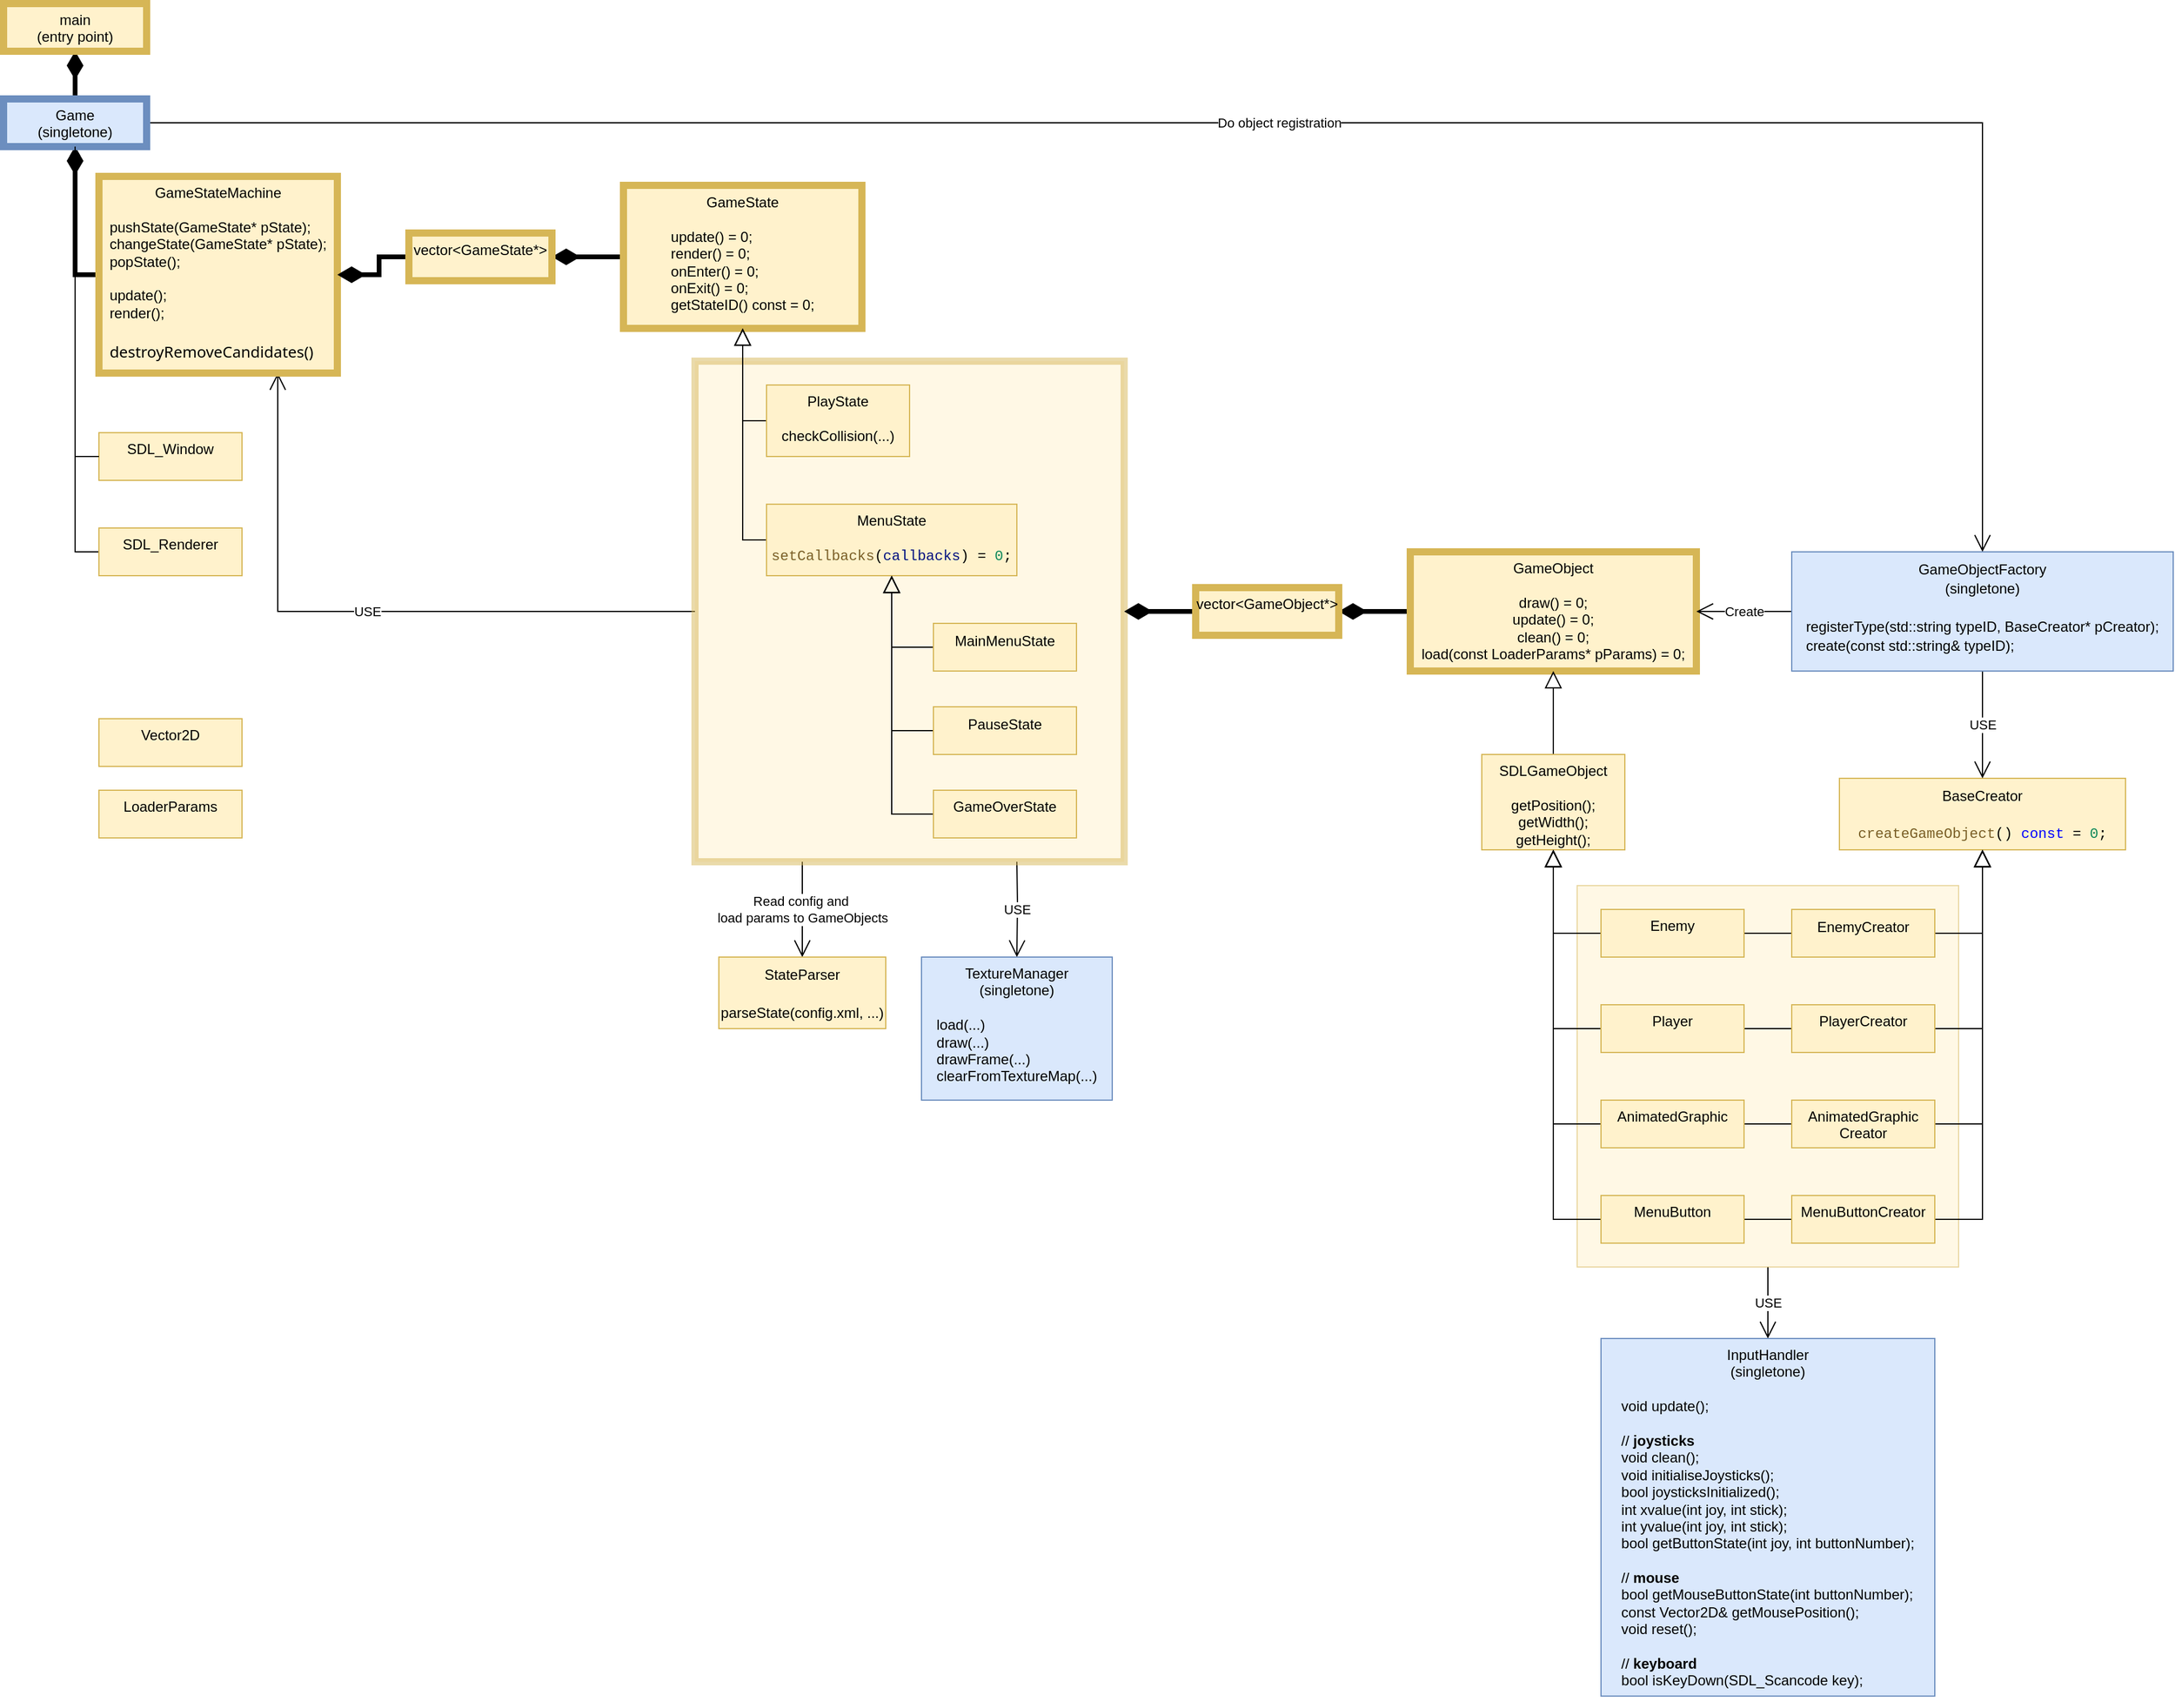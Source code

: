 <mxfile version="16.1.2" type="device"><diagram id="LA7euf2aVp48nYO8RK_O" name="Page-1"><mxGraphModel dx="2462" dy="1225" grid="1" gridSize="10" guides="1" tooltips="1" connect="1" arrows="1" fold="1" page="0" pageScale="1" pageWidth="850" pageHeight="1100" math="0" shadow="0"><root><mxCell id="0"/><mxCell id="1" parent="0"/><mxCell id="1Dob-nc-KpZ6TdtaQt0B-29" value="USE" style="edgeStyle=orthogonalEdgeStyle;rounded=0;orthogonalLoop=1;jettySize=auto;html=1;endArrow=open;endFill=0;startSize=12;endSize=12;" parent="1" source="1Dob-nc-KpZ6TdtaQt0B-22" target="FZZk_JjuNckNoN8LmnWY-23" edge="1"><mxGeometry relative="1" as="geometry"/></mxCell><mxCell id="1Dob-nc-KpZ6TdtaQt0B-22" value="" style="rounded=0;whiteSpace=wrap;html=1;verticalAlign=top;fillColor=#fff2cc;strokeColor=#d6b656;opacity=50;" parent="1" vertex="1"><mxGeometry x="1240" y="780" width="320" height="320" as="geometry"/></mxCell><mxCell id="3Duap0z8Kj3BCYYYyMSb-13" value="USE" style="edgeStyle=orthogonalEdgeStyle;rounded=0;orthogonalLoop=1;jettySize=auto;html=1;endArrow=open;endFill=0;startSize=12;endSize=12;" parent="1" target="FZZk_JjuNckNoN8LmnWY-24" edge="1"><mxGeometry relative="1" as="geometry"><mxPoint x="770" y="760" as="sourcePoint"/></mxGeometry></mxCell><mxCell id="3Duap0z8Kj3BCYYYyMSb-21" value="USE" style="edgeStyle=orthogonalEdgeStyle;rounded=0;orthogonalLoop=1;jettySize=auto;html=1;exitX=0;exitY=0.5;exitDx=0;exitDy=0;entryX=0.75;entryY=1;entryDx=0;entryDy=0;endArrow=open;endFill=0;startSize=12;endSize=12;" parent="1" source="3Duap0z8Kj3BCYYYyMSb-12" target="FZZk_JjuNckNoN8LmnWY-2" edge="1"><mxGeometry relative="1" as="geometry"/></mxCell><mxCell id="1Dob-nc-KpZ6TdtaQt0B-33" value="Read config and&amp;nbsp;&lt;br&gt;load params to GameObjects" style="edgeStyle=orthogonalEdgeStyle;rounded=0;jumpSize=6;orthogonalLoop=1;jettySize=auto;html=1;exitX=0.25;exitY=1;exitDx=0;exitDy=0;entryX=0.5;entryY=0;entryDx=0;entryDy=0;endArrow=open;endFill=0;strokeWidth=1;startSize=12;endSize=12;" parent="1" source="3Duap0z8Kj3BCYYYyMSb-12" target="1Dob-nc-KpZ6TdtaQt0B-32" edge="1"><mxGeometry relative="1" as="geometry"/></mxCell><mxCell id="3Duap0z8Kj3BCYYYyMSb-12" value="" style="rounded=0;whiteSpace=wrap;html=1;verticalAlign=top;fillColor=#fff2cc;strokeColor=#d6b656;opacity=50;strokeWidth=6;" parent="1" vertex="1"><mxGeometry x="500" y="340" width="360" height="420" as="geometry"/></mxCell><mxCell id="FZZk_JjuNckNoN8LmnWY-1" style="edgeStyle=orthogonalEdgeStyle;rounded=0;orthogonalLoop=1;jettySize=auto;html=1;entryX=0.5;entryY=1;entryDx=0;entryDy=0;endArrow=diamondThin;endFill=1;jumpSize=6;endSize=12;startSize=12;exitX=0;exitY=0.5;exitDx=0;exitDy=0;strokeWidth=4;" parent="1" source="FZZk_JjuNckNoN8LmnWY-2" target="FZZk_JjuNckNoN8LmnWY-9" edge="1"><mxGeometry relative="1" as="geometry"><mxPoint x="-90" y="260" as="sourcePoint"/></mxGeometry></mxCell><mxCell id="FZZk_JjuNckNoN8LmnWY-2" value="GameStateMachine&lt;br&gt;&lt;br&gt;&lt;div style=&quot;text-align: left&quot;&gt;pushState(GameState* pState);&lt;/div&gt;&lt;div style=&quot;text-align: left&quot;&gt;changeState(GameState* pState);&lt;/div&gt;&lt;div style=&quot;text-align: left&quot;&gt;popState();&lt;/div&gt;&lt;div style=&quot;text-align: left&quot;&gt;&lt;br&gt;&lt;/div&gt;&lt;div style=&quot;text-align: left&quot;&gt;update();&lt;/div&gt;&lt;div style=&quot;text-align: left&quot;&gt;render();&lt;/div&gt;&lt;div style=&quot;text-align: left&quot;&gt;&lt;br&gt;&lt;/div&gt;&lt;div style=&quot;text-align: left&quot;&gt;&lt;div style=&quot;font-family: &amp;#34;segoe wpc&amp;#34; , &amp;#34;segoe ui&amp;#34; , sans-serif , &amp;#34;consolas&amp;#34; , &amp;#34;courier new&amp;#34; , monospace ; font-size: 13px ; line-height: 20px&quot;&gt;destroyRemoveCandidates()&lt;/div&gt;&lt;/div&gt;" style="rounded=0;whiteSpace=wrap;html=1;verticalAlign=top;fillColor=#fff2cc;strokeColor=#d6b656;strokeWidth=6;" parent="1" vertex="1"><mxGeometry y="185" width="200" height="165" as="geometry"/></mxCell><mxCell id="FZZk_JjuNckNoN8LmnWY-3" value="SDL_Window" style="rounded=0;whiteSpace=wrap;html=1;verticalAlign=top;fillColor=#fff2cc;strokeColor=#d6b656;" parent="1" vertex="1"><mxGeometry y="400" width="120" height="40" as="geometry"/></mxCell><mxCell id="FZZk_JjuNckNoN8LmnWY-4" style="edgeStyle=orthogonalEdgeStyle;rounded=0;jumpSize=6;orthogonalLoop=1;jettySize=auto;html=1;exitX=0;exitY=0.5;exitDx=0;exitDy=0;entryX=0.5;entryY=1;entryDx=0;entryDy=0;endArrow=diamondThin;endFill=1;startSize=12;endSize=12;" parent="1" source="FZZk_JjuNckNoN8LmnWY-5" target="FZZk_JjuNckNoN8LmnWY-9" edge="1"><mxGeometry relative="1" as="geometry"/></mxCell><mxCell id="FZZk_JjuNckNoN8LmnWY-5" value="SDL_Renderer" style="rounded=0;whiteSpace=wrap;html=1;verticalAlign=top;fillColor=#fff2cc;strokeColor=#d6b656;" parent="1" vertex="1"><mxGeometry y="480" width="120" height="40" as="geometry"/></mxCell><mxCell id="FZZk_JjuNckNoN8LmnWY-8" style="edgeStyle=orthogonalEdgeStyle;rounded=0;jumpSize=6;orthogonalLoop=1;jettySize=auto;html=1;exitX=0.5;exitY=0;exitDx=0;exitDy=0;entryX=0.5;entryY=1;entryDx=0;entryDy=0;endArrow=diamondThin;endFill=1;startSize=12;endSize=12;strokeWidth=4;" parent="1" source="FZZk_JjuNckNoN8LmnWY-9" target="FZZk_JjuNckNoN8LmnWY-35" edge="1"><mxGeometry relative="1" as="geometry"/></mxCell><mxCell id="1Dob-nc-KpZ6TdtaQt0B-13" value="Do object registration" style="edgeStyle=orthogonalEdgeStyle;rounded=0;orthogonalLoop=1;jettySize=auto;html=1;exitX=1;exitY=0.5;exitDx=0;exitDy=0;entryX=0.5;entryY=0;entryDx=0;entryDy=0;endArrow=open;endFill=0;startSize=12;endSize=12;" parent="1" source="FZZk_JjuNckNoN8LmnWY-9" target="1Dob-nc-KpZ6TdtaQt0B-10" edge="1"><mxGeometry relative="1" as="geometry"/></mxCell><mxCell id="FZZk_JjuNckNoN8LmnWY-9" value="Game&lt;br&gt;(singletone)" style="rounded=0;whiteSpace=wrap;html=1;verticalAlign=top;fillColor=#dae8fc;strokeColor=#6c8ebf;strokeWidth=6;" parent="1" vertex="1"><mxGeometry x="-80" y="120" width="120" height="40" as="geometry"/></mxCell><mxCell id="FZZk_JjuNckNoN8LmnWY-10" value="" style="edgeStyle=orthogonalEdgeStyle;rounded=0;jumpSize=6;orthogonalLoop=1;jettySize=auto;html=1;exitX=0;exitY=0.5;exitDx=0;exitDy=0;endArrow=none;endFill=1;startSize=12;endSize=12;" parent="1" source="FZZk_JjuNckNoN8LmnWY-3" target="FZZk_JjuNckNoN8LmnWY-9" edge="1"><mxGeometry relative="1" as="geometry"><mxPoint x="-20" y="120" as="targetPoint"/><mxPoint y="300" as="sourcePoint"/></mxGeometry></mxCell><mxCell id="FZZk_JjuNckNoN8LmnWY-11" style="edgeStyle=orthogonalEdgeStyle;rounded=0;jumpSize=6;orthogonalLoop=1;jettySize=auto;html=1;exitX=0;exitY=0.5;exitDx=0;exitDy=0;endArrow=diamondThin;endFill=1;startSize=12;endSize=12;strokeWidth=4;" parent="1" source="FZZk_JjuNckNoN8LmnWY-12" target="3Duap0z8Kj3BCYYYyMSb-3" edge="1"><mxGeometry relative="1" as="geometry"><mxPoint x="1040" y="430" as="targetPoint"/></mxGeometry></mxCell><mxCell id="FZZk_JjuNckNoN8LmnWY-12" value="GameObject&lt;br&gt;&lt;br&gt;&lt;div&gt;draw() = 0;&lt;/div&gt;&lt;div&gt;update() = 0;&lt;/div&gt;&lt;div&gt;clean() = 0;&lt;/div&gt;&lt;div&gt;load(const LoaderParams* pParams) = 0;&lt;br&gt;&lt;/div&gt;" style="rounded=0;whiteSpace=wrap;html=1;verticalAlign=top;fillColor=#fff2cc;strokeColor=#d6b656;strokeWidth=6;" parent="1" vertex="1"><mxGeometry x="1100" y="500" width="240" height="100" as="geometry"/></mxCell><mxCell id="FZZk_JjuNckNoN8LmnWY-13" style="edgeStyle=orthogonalEdgeStyle;rounded=0;jumpSize=6;orthogonalLoop=1;jettySize=auto;html=1;exitX=0.5;exitY=0;exitDx=0;exitDy=0;endArrow=block;endFill=0;startSize=12;endSize=12;entryX=0.5;entryY=1;entryDx=0;entryDy=0;" parent="1" source="FZZk_JjuNckNoN8LmnWY-17" target="FZZk_JjuNckNoN8LmnWY-12" edge="1"><mxGeometry relative="1" as="geometry"><mxPoint x="1260" y="620" as="targetPoint"/></mxGeometry></mxCell><mxCell id="FZZk_JjuNckNoN8LmnWY-17" value="SDLGameObject&lt;br&gt;&lt;br&gt;&lt;div&gt;getPosition();&lt;/div&gt;&lt;div&gt;getWidth();&lt;/div&gt;&lt;div&gt;getHeight();&lt;/div&gt;&lt;div&gt;&lt;br&gt;&lt;/div&gt;" style="rounded=0;whiteSpace=wrap;html=1;verticalAlign=top;fillColor=#fff2cc;strokeColor=#d6b656;" parent="1" vertex="1"><mxGeometry x="1160" y="670" width="120" height="80" as="geometry"/></mxCell><mxCell id="FZZk_JjuNckNoN8LmnWY-18" style="edgeStyle=orthogonalEdgeStyle;rounded=0;jumpSize=6;orthogonalLoop=1;jettySize=auto;html=1;exitX=0;exitY=0.5;exitDx=0;exitDy=0;endArrow=block;endFill=0;startSize=12;endSize=12;" parent="1" source="FZZk_JjuNckNoN8LmnWY-19" target="FZZk_JjuNckNoN8LmnWY-17" edge="1"><mxGeometry relative="1" as="geometry"/></mxCell><mxCell id="1Dob-nc-KpZ6TdtaQt0B-25" style="edgeStyle=orthogonalEdgeStyle;rounded=0;orthogonalLoop=1;jettySize=auto;html=1;exitX=1;exitY=0.5;exitDx=0;exitDy=0;entryX=0;entryY=0.5;entryDx=0;entryDy=0;endArrow=none;endFill=0;" parent="1" source="FZZk_JjuNckNoN8LmnWY-19" target="1Dob-nc-KpZ6TdtaQt0B-14" edge="1"><mxGeometry relative="1" as="geometry"/></mxCell><mxCell id="FZZk_JjuNckNoN8LmnWY-19" value="Enemy" style="rounded=0;whiteSpace=wrap;html=1;verticalAlign=top;fillColor=#fff2cc;strokeColor=#d6b656;" parent="1" vertex="1"><mxGeometry x="1260" y="800" width="120" height="40" as="geometry"/></mxCell><mxCell id="FZZk_JjuNckNoN8LmnWY-20" style="edgeStyle=orthogonalEdgeStyle;rounded=0;jumpSize=6;orthogonalLoop=1;jettySize=auto;html=1;exitX=0;exitY=0.5;exitDx=0;exitDy=0;entryX=0.5;entryY=1;entryDx=0;entryDy=0;endArrow=block;endFill=0;startSize=12;endSize=12;" parent="1" source="FZZk_JjuNckNoN8LmnWY-22" target="FZZk_JjuNckNoN8LmnWY-17" edge="1"><mxGeometry relative="1" as="geometry"/></mxCell><mxCell id="1Dob-nc-KpZ6TdtaQt0B-26" style="edgeStyle=orthogonalEdgeStyle;rounded=0;orthogonalLoop=1;jettySize=auto;html=1;exitX=1;exitY=0.5;exitDx=0;exitDy=0;endArrow=none;endFill=0;" parent="1" source="FZZk_JjuNckNoN8LmnWY-22" target="1Dob-nc-KpZ6TdtaQt0B-16" edge="1"><mxGeometry relative="1" as="geometry"/></mxCell><mxCell id="FZZk_JjuNckNoN8LmnWY-22" value="Player" style="rounded=0;whiteSpace=wrap;html=1;verticalAlign=top;fillColor=#fff2cc;strokeColor=#d6b656;" parent="1" vertex="1"><mxGeometry x="1260" y="880" width="120" height="40" as="geometry"/></mxCell><mxCell id="FZZk_JjuNckNoN8LmnWY-23" value="InputHandler&lt;br&gt;(singletone)&lt;br&gt;&lt;br&gt;&lt;div style=&quot;text-align: left&quot;&gt;void update();&lt;/div&gt;&lt;div style=&quot;text-align: left&quot;&gt;&lt;br&gt;&lt;/div&gt;&lt;div style=&quot;text-align: left&quot;&gt;// &lt;b&gt;joysticks&lt;/b&gt;&lt;/div&gt;&lt;div style=&quot;text-align: left&quot;&gt;void clean();&lt;/div&gt;&lt;div style=&quot;text-align: left&quot;&gt;void initialiseJoysticks();&lt;/div&gt;&lt;div style=&quot;text-align: left&quot;&gt;bool joysticksInitialized();&lt;/div&gt;&lt;div style=&quot;text-align: left&quot;&gt;int xvalue(int joy, int stick);&lt;/div&gt;&lt;div style=&quot;text-align: left&quot;&gt;int yvalue(int joy, int stick);&lt;/div&gt;&lt;div style=&quot;text-align: left&quot;&gt;bool getButtonState(int joy, int buttonNumber);&lt;/div&gt;&lt;div style=&quot;text-align: left&quot;&gt;&lt;br&gt;&lt;/div&gt;&lt;div style=&quot;text-align: left&quot;&gt;// &lt;b&gt;mouse&lt;/b&gt;&lt;/div&gt;&lt;div style=&quot;text-align: left&quot;&gt;bool getMouseButtonState(int buttonNumber);&lt;/div&gt;&lt;div style=&quot;text-align: left&quot;&gt;const Vector2D&amp;amp; getMousePosition();&lt;/div&gt;&lt;div style=&quot;text-align: left&quot;&gt;void reset();&lt;/div&gt;&lt;div style=&quot;text-align: left&quot;&gt;&lt;br&gt;&lt;/div&gt;&lt;div style=&quot;text-align: left&quot;&gt;// &lt;b&gt;keyboard&lt;/b&gt;&lt;/div&gt;&lt;div style=&quot;text-align: left&quot;&gt;bool isKeyDown(SDL_Scancode key);&lt;/div&gt;&lt;div style=&quot;text-align: left&quot;&gt;&lt;br&gt;&lt;/div&gt;" style="rounded=0;whiteSpace=wrap;html=1;verticalAlign=top;fillColor=#dae8fc;strokeColor=#6c8ebf;" parent="1" vertex="1"><mxGeometry x="1260" y="1160" width="280" height="300" as="geometry"/></mxCell><mxCell id="FZZk_JjuNckNoN8LmnWY-24" value="TextureManager&lt;br&gt;(singletone)&lt;br&gt;&lt;br&gt;&lt;div style=&quot;text-align: left&quot;&gt;&lt;span&gt;load(...)&lt;/span&gt;&lt;/div&gt;&lt;div style=&quot;text-align: left&quot;&gt;&lt;span&gt;draw(...)&lt;/span&gt;&lt;/div&gt;&lt;div style=&quot;text-align: left&quot;&gt;&lt;span&gt;drawFrame(...)&lt;/span&gt;&lt;/div&gt;&lt;div style=&quot;text-align: left&quot;&gt;&lt;span&gt;clearFromTextureMap(...)&lt;/span&gt;&lt;/div&gt;" style="rounded=0;whiteSpace=wrap;html=1;verticalAlign=top;fillColor=#dae8fc;strokeColor=#6c8ebf;" parent="1" vertex="1"><mxGeometry x="690" y="840" width="160" height="120" as="geometry"/></mxCell><mxCell id="FZZk_JjuNckNoN8LmnWY-25" style="edgeStyle=orthogonalEdgeStyle;rounded=0;jumpSize=6;orthogonalLoop=1;jettySize=auto;html=1;exitX=0;exitY=0.5;exitDx=0;exitDy=0;entryX=1;entryY=0.5;entryDx=0;entryDy=0;endArrow=diamondThin;endFill=1;startSize=12;endSize=12;strokeWidth=4;" parent="1" source="FZZk_JjuNckNoN8LmnWY-26" target="FZZk_JjuNckNoN8LmnWY-28" edge="1"><mxGeometry relative="1" as="geometry"/></mxCell><mxCell id="FZZk_JjuNckNoN8LmnWY-26" value="GameState&lt;br&gt;&lt;br&gt;&lt;div style=&quot;text-align: left&quot;&gt;update() = 0;&lt;/div&gt;&lt;div style=&quot;text-align: left&quot;&gt;render() = 0;&lt;/div&gt;&lt;div style=&quot;text-align: left&quot;&gt;onEnter() = 0;&lt;/div&gt;&lt;div style=&quot;text-align: left&quot;&gt;onExit() = 0;&lt;/div&gt;&lt;div style=&quot;text-align: left&quot;&gt;getStateID() const = 0;&lt;/div&gt;&lt;div style=&quot;text-align: left&quot;&gt;&lt;br&gt;&lt;/div&gt;" style="rounded=0;whiteSpace=wrap;html=1;verticalAlign=top;fillColor=#fff2cc;strokeColor=#d6b656;strokeWidth=6;" parent="1" vertex="1"><mxGeometry x="440" y="192.5" width="200" height="120" as="geometry"/></mxCell><mxCell id="FZZk_JjuNckNoN8LmnWY-27" style="edgeStyle=orthogonalEdgeStyle;rounded=0;jumpSize=6;orthogonalLoop=1;jettySize=auto;html=1;exitX=0;exitY=0.5;exitDx=0;exitDy=0;entryX=1;entryY=0.5;entryDx=0;entryDy=0;endArrow=diamondThin;endFill=1;startSize=12;endSize=12;strokeWidth=4;" parent="1" source="FZZk_JjuNckNoN8LmnWY-28" target="FZZk_JjuNckNoN8LmnWY-2" edge="1"><mxGeometry relative="1" as="geometry"/></mxCell><mxCell id="FZZk_JjuNckNoN8LmnWY-28" value="vector&amp;lt;GameState*&amp;gt;" style="rounded=0;whiteSpace=wrap;html=1;verticalAlign=top;fillColor=#fff2cc;strokeColor=#d6b656;strokeWidth=6;" parent="1" vertex="1"><mxGeometry x="260" y="232.5" width="120" height="40" as="geometry"/></mxCell><mxCell id="FZZk_JjuNckNoN8LmnWY-30" value="LoaderParams" style="rounded=0;whiteSpace=wrap;html=1;verticalAlign=top;fillColor=#fff2cc;strokeColor=#d6b656;" parent="1" vertex="1"><mxGeometry y="700" width="120" height="40" as="geometry"/></mxCell><mxCell id="FZZk_JjuNckNoN8LmnWY-31" style="edgeStyle=orthogonalEdgeStyle;rounded=0;jumpSize=6;orthogonalLoop=1;jettySize=auto;html=1;exitX=0;exitY=0.5;exitDx=0;exitDy=0;entryX=0.5;entryY=1;entryDx=0;entryDy=0;endArrow=block;endFill=0;startSize=12;endSize=12;" parent="1" source="FZZk_JjuNckNoN8LmnWY-32" target="FZZk_JjuNckNoN8LmnWY-26" edge="1"><mxGeometry relative="1" as="geometry"/></mxCell><mxCell id="FZZk_JjuNckNoN8LmnWY-33" style="edgeStyle=orthogonalEdgeStyle;rounded=0;jumpSize=6;orthogonalLoop=1;jettySize=auto;html=1;exitX=0;exitY=0.5;exitDx=0;exitDy=0;endArrow=block;endFill=0;startSize=12;endSize=12;" parent="1" source="FZZk_JjuNckNoN8LmnWY-34" target="FZZk_JjuNckNoN8LmnWY-26" edge="1"><mxGeometry relative="1" as="geometry"><mxPoint x="540" y="320" as="targetPoint"/></mxGeometry></mxCell><mxCell id="FZZk_JjuNckNoN8LmnWY-35" value="main&lt;br&gt;(entry point)" style="rounded=0;whiteSpace=wrap;html=1;verticalAlign=top;fillColor=#fff2cc;strokeColor=#d6b656;strokeWidth=6;" parent="1" vertex="1"><mxGeometry x="-80" y="40" width="120" height="40" as="geometry"/></mxCell><mxCell id="FZZk_JjuNckNoN8LmnWY-36" value="Vector2D" style="rounded=0;whiteSpace=wrap;html=1;verticalAlign=top;fillColor=#fff2cc;strokeColor=#d6b656;" parent="1" vertex="1"><mxGeometry y="640" width="120" height="40" as="geometry"/></mxCell><mxCell id="3Duap0z8Kj3BCYYYyMSb-4" style="edgeStyle=orthogonalEdgeStyle;rounded=0;orthogonalLoop=1;jettySize=auto;html=1;exitX=0;exitY=0.5;exitDx=0;exitDy=0;endArrow=diamondThin;endFill=1;startSize=12;endSize=12;strokeWidth=4;entryX=1;entryY=0.5;entryDx=0;entryDy=0;" parent="1" source="3Duap0z8Kj3BCYYYyMSb-3" target="3Duap0z8Kj3BCYYYyMSb-12" edge="1"><mxGeometry relative="1" as="geometry"><mxPoint x="710" y="460" as="targetPoint"/></mxGeometry></mxCell><mxCell id="3Duap0z8Kj3BCYYYyMSb-3" value="vector&amp;lt;GameObject*&amp;gt;" style="rounded=0;whiteSpace=wrap;html=1;verticalAlign=top;fillColor=#fff2cc;strokeColor=#d6b656;strokeWidth=6;" parent="1" vertex="1"><mxGeometry x="920" y="530" width="120" height="40" as="geometry"/></mxCell><mxCell id="3Duap0z8Kj3BCYYYyMSb-8" style="edgeStyle=orthogonalEdgeStyle;rounded=0;orthogonalLoop=1;jettySize=auto;html=1;exitX=0;exitY=0.5;exitDx=0;exitDy=0;endArrow=block;endFill=0;startSize=12;endSize=12;" parent="1" source="3Duap0z8Kj3BCYYYyMSb-6" target="FZZk_JjuNckNoN8LmnWY-17" edge="1"><mxGeometry relative="1" as="geometry"/></mxCell><mxCell id="1Dob-nc-KpZ6TdtaQt0B-27" style="edgeStyle=orthogonalEdgeStyle;rounded=0;orthogonalLoop=1;jettySize=auto;html=1;exitX=1;exitY=0.5;exitDx=0;exitDy=0;endArrow=none;endFill=0;" parent="1" source="3Duap0z8Kj3BCYYYyMSb-6" target="1Dob-nc-KpZ6TdtaQt0B-18" edge="1"><mxGeometry relative="1" as="geometry"/></mxCell><mxCell id="3Duap0z8Kj3BCYYYyMSb-6" value="AnimatedGraphic" style="rounded=0;whiteSpace=wrap;html=1;verticalAlign=top;fillColor=#fff2cc;strokeColor=#d6b656;" parent="1" vertex="1"><mxGeometry x="1260" y="960" width="120" height="40" as="geometry"/></mxCell><mxCell id="3Duap0z8Kj3BCYYYyMSb-11" style="edgeStyle=orthogonalEdgeStyle;rounded=0;orthogonalLoop=1;jettySize=auto;html=1;exitX=0;exitY=0.5;exitDx=0;exitDy=0;endArrow=block;endFill=0;startSize=12;endSize=12;" parent="1" source="3Duap0z8Kj3BCYYYyMSb-9" target="FZZk_JjuNckNoN8LmnWY-32" edge="1"><mxGeometry relative="1" as="geometry"/></mxCell><mxCell id="FZZk_JjuNckNoN8LmnWY-32" value="MenuState&lt;br&gt;&lt;br&gt;&lt;div style=&quot;font-family: &amp;#34;consolas&amp;#34; , &amp;#34;courier new&amp;#34; , monospace ; line-height: 16px&quot;&gt;&lt;span style=&quot;color: #795e26&quot;&gt;setCallbacks&lt;/span&gt;(&lt;span style=&quot;color: #001080&quot;&gt;callbacks&lt;/span&gt;) = &lt;span style=&quot;color: #098658&quot;&gt;0&lt;/span&gt;;&lt;/div&gt;" style="rounded=0;whiteSpace=wrap;html=1;verticalAlign=top;fillColor=#fff2cc;strokeColor=#d6b656;" parent="1" vertex="1"><mxGeometry x="560" y="460.04" width="210" height="59.96" as="geometry"/></mxCell><mxCell id="FZZk_JjuNckNoN8LmnWY-34" value="PlayState&lt;br&gt;&lt;br&gt;checkCollision(...)" style="rounded=0;whiteSpace=wrap;html=1;verticalAlign=top;fillColor=#fff2cc;strokeColor=#d6b656;" parent="1" vertex="1"><mxGeometry x="560" y="360" width="120" height="60" as="geometry"/></mxCell><mxCell id="3Duap0z8Kj3BCYYYyMSb-9" value="GameOverState" style="rounded=0;whiteSpace=wrap;html=1;verticalAlign=top;fillColor=#fff2cc;strokeColor=#d6b656;" parent="1" vertex="1"><mxGeometry x="700" y="700" width="120" height="40" as="geometry"/></mxCell><mxCell id="3Duap0z8Kj3BCYYYyMSb-18" style="edgeStyle=orthogonalEdgeStyle;rounded=0;orthogonalLoop=1;jettySize=auto;html=1;exitX=0;exitY=0.5;exitDx=0;exitDy=0;endArrow=block;endFill=0;startSize=12;endSize=12;" parent="1" source="3Duap0z8Kj3BCYYYyMSb-16" target="FZZk_JjuNckNoN8LmnWY-17" edge="1"><mxGeometry relative="1" as="geometry"/></mxCell><mxCell id="1Dob-nc-KpZ6TdtaQt0B-28" style="edgeStyle=orthogonalEdgeStyle;rounded=0;orthogonalLoop=1;jettySize=auto;html=1;exitX=1;exitY=0.5;exitDx=0;exitDy=0;endArrow=none;endFill=0;" parent="1" source="3Duap0z8Kj3BCYYYyMSb-16" target="1Dob-nc-KpZ6TdtaQt0B-19" edge="1"><mxGeometry relative="1" as="geometry"/></mxCell><mxCell id="3Duap0z8Kj3BCYYYyMSb-16" value="MenuButton" style="rounded=0;whiteSpace=wrap;html=1;verticalAlign=top;fillColor=#fff2cc;strokeColor=#d6b656;" parent="1" vertex="1"><mxGeometry x="1260" y="1040" width="120" height="40" as="geometry"/></mxCell><mxCell id="1Dob-nc-KpZ6TdtaQt0B-4" style="edgeStyle=orthogonalEdgeStyle;rounded=0;orthogonalLoop=1;jettySize=auto;html=1;exitX=0;exitY=0.5;exitDx=0;exitDy=0;endArrow=block;endFill=0;startSize=12;endSize=12;" parent="1" source="1Dob-nc-KpZ6TdtaQt0B-3" target="FZZk_JjuNckNoN8LmnWY-32" edge="1"><mxGeometry relative="1" as="geometry"/></mxCell><mxCell id="1Dob-nc-KpZ6TdtaQt0B-3" value="&lt;div style=&quot;line-height: 16px&quot;&gt;MainMenuState&lt;/div&gt;" style="rounded=0;whiteSpace=wrap;html=1;verticalAlign=top;fillColor=#fff2cc;strokeColor=#d6b656;" parent="1" vertex="1"><mxGeometry x="700" y="560" width="120" height="40" as="geometry"/></mxCell><mxCell id="1Dob-nc-KpZ6TdtaQt0B-6" style="edgeStyle=orthogonalEdgeStyle;rounded=0;orthogonalLoop=1;jettySize=auto;html=1;exitX=0;exitY=0.5;exitDx=0;exitDy=0;entryX=0.5;entryY=1;entryDx=0;entryDy=0;endArrow=block;endFill=0;startSize=12;endSize=12;" parent="1" source="1Dob-nc-KpZ6TdtaQt0B-5" target="FZZk_JjuNckNoN8LmnWY-32" edge="1"><mxGeometry relative="1" as="geometry"/></mxCell><mxCell id="1Dob-nc-KpZ6TdtaQt0B-5" value="&lt;div style=&quot;line-height: 16px&quot;&gt;&lt;div style=&quot;line-height: 16px&quot;&gt;PauseState&lt;/div&gt;&lt;/div&gt;" style="rounded=0;whiteSpace=wrap;html=1;verticalAlign=top;fillColor=#fff2cc;strokeColor=#d6b656;" parent="1" vertex="1"><mxGeometry x="700" y="630" width="120" height="40" as="geometry"/></mxCell><mxCell id="1Dob-nc-KpZ6TdtaQt0B-9" value="&lt;div style=&quot;line-height: 16px&quot;&gt;BaseCreator&lt;br&gt;&lt;br&gt;&lt;div style=&quot;font-family: &amp;#34;consolas&amp;#34; , &amp;#34;courier new&amp;#34; , monospace ; line-height: 16px&quot;&gt;&lt;span style=&quot;color: #795e26&quot;&gt;createGameObject&lt;/span&gt;() &lt;span style=&quot;color: #0000ff&quot;&gt;const&lt;/span&gt; = &lt;span style=&quot;color: #098658&quot;&gt;0&lt;/span&gt;;&lt;/div&gt;&lt;/div&gt;" style="rounded=0;whiteSpace=wrap;html=1;verticalAlign=top;fillColor=#fff2cc;strokeColor=#d6b656;" parent="1" vertex="1"><mxGeometry x="1460" y="690" width="240" height="60" as="geometry"/></mxCell><mxCell id="1Dob-nc-KpZ6TdtaQt0B-11" value="Create" style="edgeStyle=orthogonalEdgeStyle;rounded=0;orthogonalLoop=1;jettySize=auto;html=1;exitX=0;exitY=0.5;exitDx=0;exitDy=0;entryX=1;entryY=0.5;entryDx=0;entryDy=0;endArrow=open;endFill=0;startSize=12;endSize=12;" parent="1" source="1Dob-nc-KpZ6TdtaQt0B-10" target="FZZk_JjuNckNoN8LmnWY-12" edge="1"><mxGeometry relative="1" as="geometry"/></mxCell><mxCell id="1Dob-nc-KpZ6TdtaQt0B-12" value="USE" style="edgeStyle=orthogonalEdgeStyle;rounded=0;orthogonalLoop=1;jettySize=auto;html=1;endArrow=open;endFill=0;startSize=12;endSize=12;" parent="1" source="1Dob-nc-KpZ6TdtaQt0B-10" target="1Dob-nc-KpZ6TdtaQt0B-9" edge="1"><mxGeometry relative="1" as="geometry"/></mxCell><mxCell id="1Dob-nc-KpZ6TdtaQt0B-10" value="&lt;div style=&quot;line-height: 16px&quot;&gt;&lt;div style=&quot;line-height: 16px&quot;&gt;GameObjectFactory&lt;br&gt;(singletone)&lt;br&gt;&lt;br&gt;&lt;div style=&quot;text-align: left ; line-height: 16px&quot;&gt;registerType(std::string typeID, BaseCreator* pCreator);&lt;/div&gt;&lt;div style=&quot;text-align: left ; line-height: 16px&quot;&gt;create(const std::string&amp;amp; typeID);&lt;/div&gt;&lt;/div&gt;&lt;/div&gt;" style="rounded=0;whiteSpace=wrap;html=1;verticalAlign=top;fillColor=#dae8fc;strokeColor=#6c8ebf;" parent="1" vertex="1"><mxGeometry x="1420" y="500" width="320" height="100" as="geometry"/></mxCell><mxCell id="1Dob-nc-KpZ6TdtaQt0B-15" style="edgeStyle=orthogonalEdgeStyle;rounded=0;orthogonalLoop=1;jettySize=auto;html=1;exitX=1;exitY=0.5;exitDx=0;exitDy=0;entryX=0.5;entryY=1;entryDx=0;entryDy=0;endArrow=block;endFill=0;startSize=12;endSize=12;" parent="1" source="1Dob-nc-KpZ6TdtaQt0B-14" target="1Dob-nc-KpZ6TdtaQt0B-9" edge="1"><mxGeometry relative="1" as="geometry"/></mxCell><mxCell id="1Dob-nc-KpZ6TdtaQt0B-14" value="&lt;div style=&quot;line-height: 16px&quot;&gt;EnemyCreator&lt;/div&gt;" style="rounded=0;whiteSpace=wrap;html=1;verticalAlign=top;fillColor=#fff2cc;strokeColor=#d6b656;" parent="1" vertex="1"><mxGeometry x="1420" y="800" width="120" height="40" as="geometry"/></mxCell><mxCell id="1Dob-nc-KpZ6TdtaQt0B-17" style="edgeStyle=orthogonalEdgeStyle;rounded=0;orthogonalLoop=1;jettySize=auto;html=1;exitX=1;exitY=0.5;exitDx=0;exitDy=0;endArrow=block;endFill=0;startSize=12;endSize=12;" parent="1" source="1Dob-nc-KpZ6TdtaQt0B-16" target="1Dob-nc-KpZ6TdtaQt0B-9" edge="1"><mxGeometry relative="1" as="geometry"/></mxCell><mxCell id="1Dob-nc-KpZ6TdtaQt0B-16" value="PlayerCreator" style="rounded=0;whiteSpace=wrap;html=1;verticalAlign=top;fillColor=#fff2cc;strokeColor=#d6b656;" parent="1" vertex="1"><mxGeometry x="1420" y="880" width="120" height="40" as="geometry"/></mxCell><mxCell id="1Dob-nc-KpZ6TdtaQt0B-20" style="edgeStyle=orthogonalEdgeStyle;rounded=0;orthogonalLoop=1;jettySize=auto;html=1;exitX=1;exitY=0.5;exitDx=0;exitDy=0;endArrow=block;endFill=0;startSize=12;endSize=12;" parent="1" source="1Dob-nc-KpZ6TdtaQt0B-18" target="1Dob-nc-KpZ6TdtaQt0B-9" edge="1"><mxGeometry relative="1" as="geometry"/></mxCell><mxCell id="1Dob-nc-KpZ6TdtaQt0B-18" value="AnimatedGraphic&lt;br&gt;Creator" style="rounded=0;whiteSpace=wrap;html=1;verticalAlign=top;fillColor=#fff2cc;strokeColor=#d6b656;" parent="1" vertex="1"><mxGeometry x="1420" y="960" width="120" height="40" as="geometry"/></mxCell><mxCell id="1Dob-nc-KpZ6TdtaQt0B-21" style="edgeStyle=orthogonalEdgeStyle;rounded=0;orthogonalLoop=1;jettySize=auto;html=1;exitX=1;exitY=0.5;exitDx=0;exitDy=0;endArrow=block;endFill=0;startSize=12;endSize=12;" parent="1" source="1Dob-nc-KpZ6TdtaQt0B-19" target="1Dob-nc-KpZ6TdtaQt0B-9" edge="1"><mxGeometry relative="1" as="geometry"/></mxCell><mxCell id="1Dob-nc-KpZ6TdtaQt0B-19" value="MenuButtonCreator" style="rounded=0;whiteSpace=wrap;html=1;verticalAlign=top;fillColor=#fff2cc;strokeColor=#d6b656;" parent="1" vertex="1"><mxGeometry x="1420" y="1040" width="120" height="40" as="geometry"/></mxCell><mxCell id="1Dob-nc-KpZ6TdtaQt0B-32" value="&lt;div style=&quot;line-height: 16px&quot;&gt;StateParser&lt;br&gt;&lt;br&gt;&lt;div style=&quot;line-height: 16px&quot;&gt;parseState(config.xml, ...)&lt;/div&gt;&lt;/div&gt;" style="rounded=0;whiteSpace=wrap;html=1;verticalAlign=top;fillColor=#fff2cc;strokeColor=#d6b656;" parent="1" vertex="1"><mxGeometry x="520" y="840" width="140" height="60" as="geometry"/></mxCell></root></mxGraphModel></diagram></mxfile>
